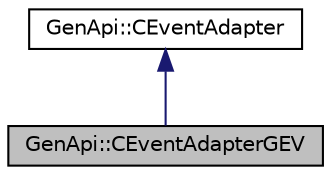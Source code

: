 digraph "GenApi::CEventAdapterGEV"
{
  edge [fontname="Helvetica",fontsize="10",labelfontname="Helvetica",labelfontsize="10"];
  node [fontname="Helvetica",fontsize="10",shape=record];
  Node1 [label="GenApi::CEventAdapterGEV",height=0.2,width=0.4,color="black", fillcolor="grey75", style="filled", fontcolor="black"];
  Node2 -> Node1 [dir="back",color="midnightblue",fontsize="10",style="solid",fontname="Helvetica"];
  Node2 [label="GenApi::CEventAdapter",height=0.2,width=0.4,color="black", fillcolor="white", style="filled",URL="$class_gen_api_1_1_c_event_adapter.html",tooltip="Delivers Events to ports. "];
}
